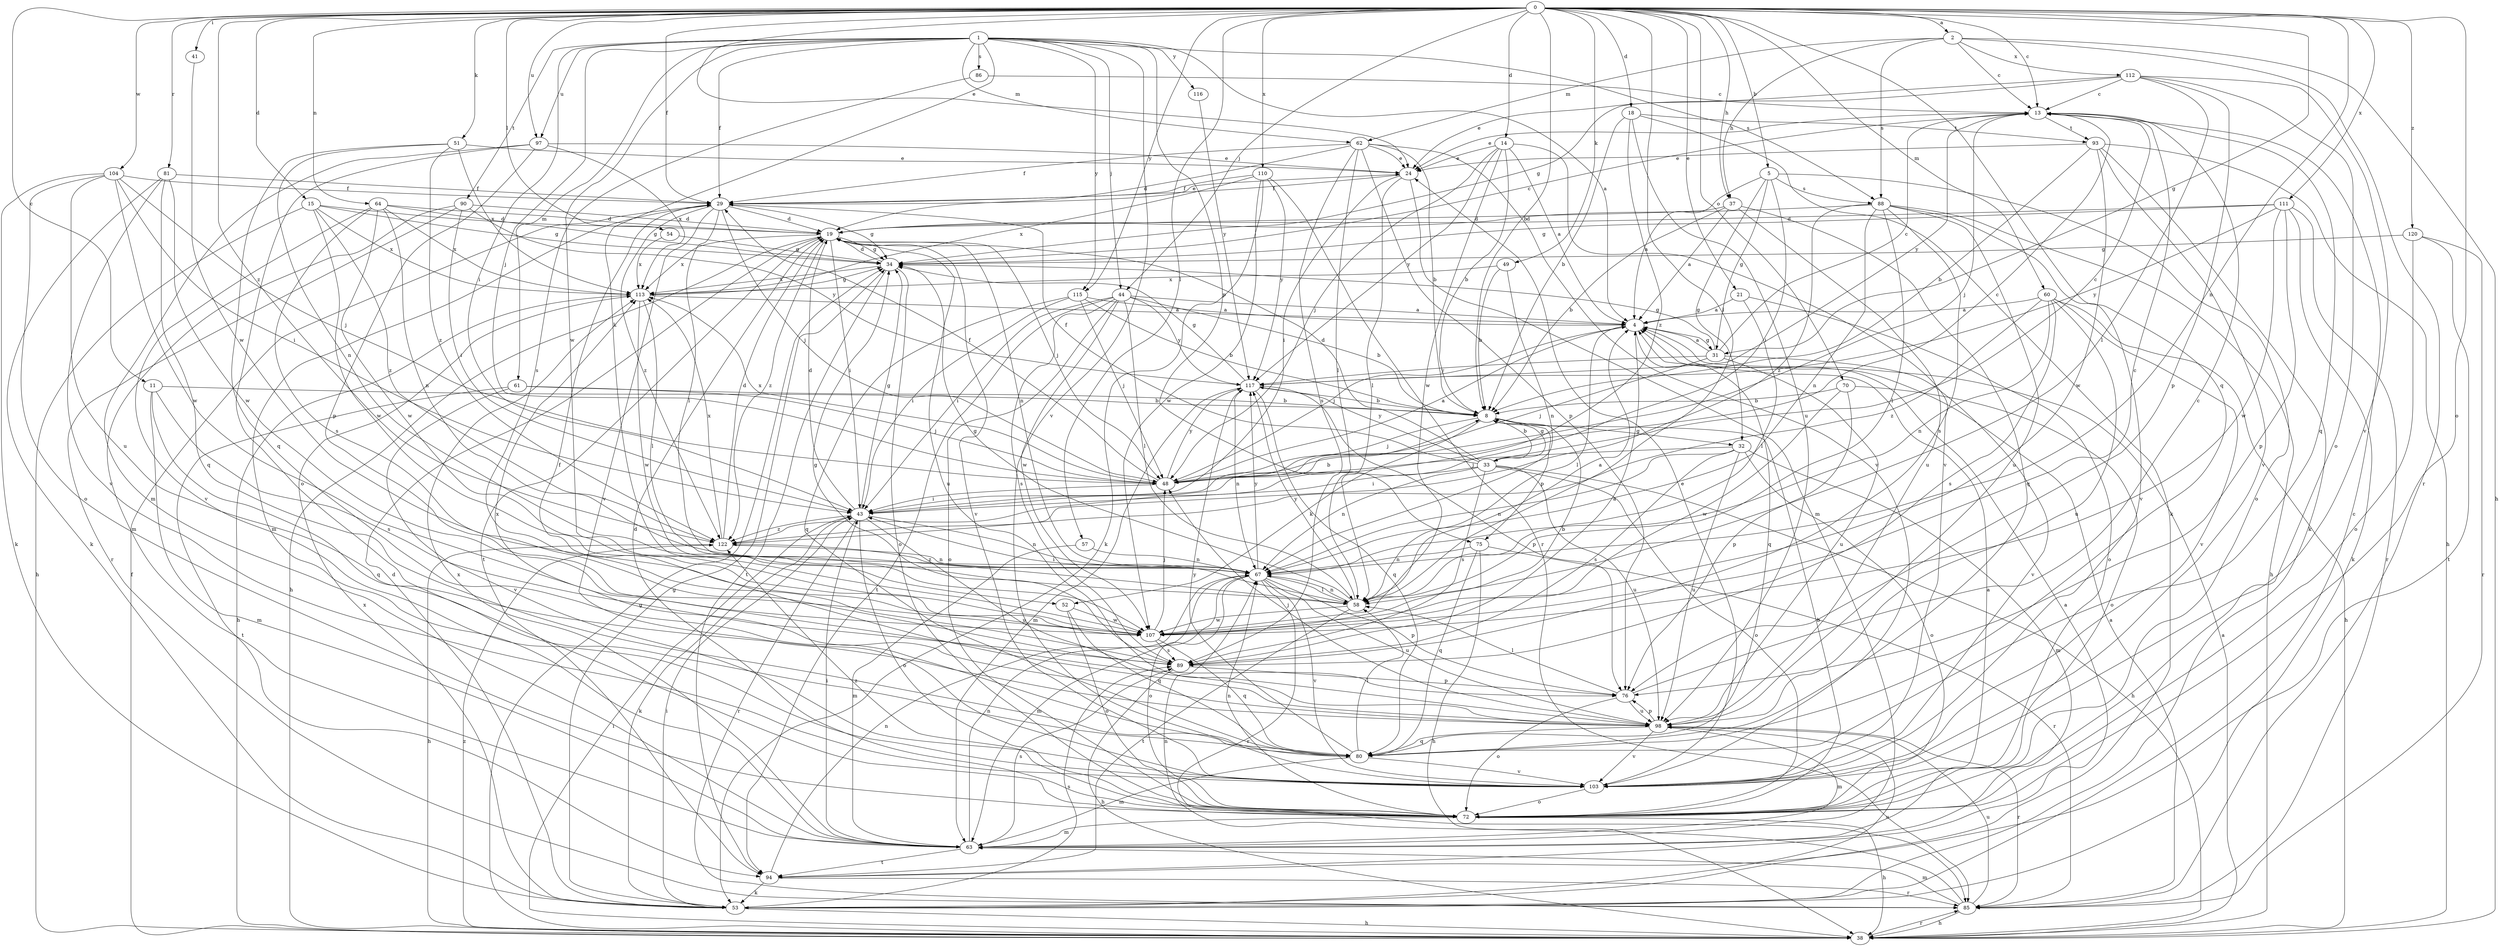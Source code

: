strict digraph  {
0;
1;
2;
4;
5;
8;
11;
13;
14;
15;
18;
19;
21;
24;
29;
31;
32;
33;
34;
37;
38;
41;
43;
44;
48;
49;
51;
52;
53;
54;
57;
58;
60;
61;
62;
63;
64;
67;
70;
72;
75;
76;
80;
81;
85;
86;
88;
89;
90;
93;
94;
97;
98;
103;
104;
107;
110;
111;
112;
113;
115;
116;
117;
120;
122;
0 -> 2  [label=a];
0 -> 5  [label=b];
0 -> 8  [label=b];
0 -> 11  [label=c];
0 -> 13  [label=c];
0 -> 14  [label=d];
0 -> 15  [label=d];
0 -> 18  [label=d];
0 -> 21  [label=e];
0 -> 24  [label=e];
0 -> 29  [label=f];
0 -> 31  [label=g];
0 -> 37  [label=h];
0 -> 41  [label=i];
0 -> 44  [label=j];
0 -> 49  [label=k];
0 -> 51  [label=k];
0 -> 54  [label=l];
0 -> 57  [label=l];
0 -> 58  [label=l];
0 -> 60  [label=m];
0 -> 64  [label=n];
0 -> 67  [label=n];
0 -> 70  [label=o];
0 -> 72  [label=o];
0 -> 80  [label=q];
0 -> 81  [label=r];
0 -> 97  [label=u];
0 -> 104  [label=w];
0 -> 110  [label=x];
0 -> 111  [label=x];
0 -> 115  [label=y];
0 -> 120  [label=z];
0 -> 122  [label=z];
1 -> 4  [label=a];
1 -> 29  [label=f];
1 -> 43  [label=i];
1 -> 44  [label=j];
1 -> 48  [label=j];
1 -> 52  [label=k];
1 -> 61  [label=m];
1 -> 62  [label=m];
1 -> 75  [label=p];
1 -> 86  [label=s];
1 -> 88  [label=s];
1 -> 90  [label=t];
1 -> 97  [label=u];
1 -> 103  [label=v];
1 -> 107  [label=w];
1 -> 115  [label=y];
1 -> 116  [label=y];
2 -> 13  [label=c];
2 -> 37  [label=h];
2 -> 38  [label=h];
2 -> 62  [label=m];
2 -> 85  [label=r];
2 -> 88  [label=s];
2 -> 112  [label=x];
4 -> 31  [label=g];
4 -> 48  [label=j];
4 -> 58  [label=l];
4 -> 80  [label=q];
5 -> 4  [label=a];
5 -> 31  [label=g];
5 -> 32  [label=g];
5 -> 43  [label=i];
5 -> 72  [label=o];
5 -> 88  [label=s];
8 -> 32  [label=g];
8 -> 33  [label=g];
8 -> 48  [label=j];
8 -> 52  [label=k];
8 -> 75  [label=p];
11 -> 8  [label=b];
11 -> 63  [label=m];
11 -> 80  [label=q];
11 -> 89  [label=s];
13 -> 24  [label=e];
13 -> 48  [label=j];
13 -> 80  [label=q];
13 -> 93  [label=t];
13 -> 117  [label=y];
14 -> 4  [label=a];
14 -> 8  [label=b];
14 -> 24  [label=e];
14 -> 48  [label=j];
14 -> 103  [label=v];
14 -> 107  [label=w];
14 -> 117  [label=y];
15 -> 19  [label=d];
15 -> 34  [label=g];
15 -> 38  [label=h];
15 -> 107  [label=w];
15 -> 113  [label=x];
15 -> 122  [label=z];
18 -> 8  [label=b];
18 -> 53  [label=k];
18 -> 93  [label=t];
18 -> 98  [label=u];
18 -> 122  [label=z];
19 -> 34  [label=g];
19 -> 38  [label=h];
19 -> 43  [label=i];
19 -> 48  [label=j];
19 -> 67  [label=n];
19 -> 94  [label=t];
19 -> 98  [label=u];
19 -> 103  [label=v];
19 -> 113  [label=x];
19 -> 122  [label=z];
21 -> 4  [label=a];
21 -> 58  [label=l];
21 -> 72  [label=o];
24 -> 29  [label=f];
24 -> 43  [label=i];
24 -> 58  [label=l];
24 -> 63  [label=m];
29 -> 19  [label=d];
29 -> 24  [label=e];
29 -> 34  [label=g];
29 -> 48  [label=j];
29 -> 58  [label=l];
29 -> 63  [label=m];
29 -> 103  [label=v];
29 -> 122  [label=z];
31 -> 4  [label=a];
31 -> 13  [label=c];
31 -> 34  [label=g];
31 -> 48  [label=j];
31 -> 98  [label=u];
31 -> 103  [label=v];
31 -> 117  [label=y];
32 -> 48  [label=j];
32 -> 63  [label=m];
32 -> 67  [label=n];
32 -> 72  [label=o];
32 -> 89  [label=s];
32 -> 98  [label=u];
33 -> 8  [label=b];
33 -> 13  [label=c];
33 -> 19  [label=d];
33 -> 29  [label=f];
33 -> 38  [label=h];
33 -> 43  [label=i];
33 -> 67  [label=n];
33 -> 72  [label=o];
33 -> 89  [label=s];
33 -> 98  [label=u];
33 -> 117  [label=y];
34 -> 13  [label=c];
34 -> 19  [label=d];
34 -> 72  [label=o];
34 -> 94  [label=t];
34 -> 113  [label=x];
37 -> 4  [label=a];
37 -> 8  [label=b];
37 -> 19  [label=d];
37 -> 80  [label=q];
37 -> 98  [label=u];
38 -> 4  [label=a];
38 -> 29  [label=f];
38 -> 34  [label=g];
38 -> 43  [label=i];
38 -> 85  [label=r];
38 -> 122  [label=z];
41 -> 107  [label=w];
43 -> 8  [label=b];
43 -> 19  [label=d];
43 -> 34  [label=g];
43 -> 53  [label=k];
43 -> 67  [label=n];
43 -> 72  [label=o];
43 -> 85  [label=r];
43 -> 98  [label=u];
43 -> 122  [label=z];
44 -> 4  [label=a];
44 -> 8  [label=b];
44 -> 43  [label=i];
44 -> 58  [label=l];
44 -> 72  [label=o];
44 -> 89  [label=s];
44 -> 94  [label=t];
44 -> 107  [label=w];
44 -> 117  [label=y];
48 -> 4  [label=a];
48 -> 13  [label=c];
48 -> 29  [label=f];
48 -> 43  [label=i];
48 -> 113  [label=x];
48 -> 117  [label=y];
49 -> 8  [label=b];
49 -> 67  [label=n];
49 -> 113  [label=x];
51 -> 24  [label=e];
51 -> 67  [label=n];
51 -> 80  [label=q];
51 -> 113  [label=x];
51 -> 122  [label=z];
52 -> 72  [label=o];
52 -> 80  [label=q];
52 -> 107  [label=w];
53 -> 13  [label=c];
53 -> 19  [label=d];
53 -> 34  [label=g];
53 -> 38  [label=h];
53 -> 43  [label=i];
53 -> 89  [label=s];
53 -> 98  [label=u];
53 -> 113  [label=x];
54 -> 34  [label=g];
54 -> 113  [label=x];
57 -> 63  [label=m];
57 -> 67  [label=n];
58 -> 4  [label=a];
58 -> 34  [label=g];
58 -> 43  [label=i];
58 -> 67  [label=n];
58 -> 94  [label=t];
58 -> 107  [label=w];
58 -> 117  [label=y];
60 -> 4  [label=a];
60 -> 38  [label=h];
60 -> 67  [label=n];
60 -> 89  [label=s];
60 -> 98  [label=u];
60 -> 103  [label=v];
60 -> 122  [label=z];
61 -> 8  [label=b];
61 -> 48  [label=j];
61 -> 94  [label=t];
61 -> 103  [label=v];
62 -> 8  [label=b];
62 -> 19  [label=d];
62 -> 24  [label=e];
62 -> 29  [label=f];
62 -> 58  [label=l];
62 -> 76  [label=p];
62 -> 89  [label=s];
62 -> 103  [label=v];
63 -> 4  [label=a];
63 -> 43  [label=i];
63 -> 67  [label=n];
63 -> 89  [label=s];
63 -> 94  [label=t];
63 -> 113  [label=x];
64 -> 19  [label=d];
64 -> 34  [label=g];
64 -> 67  [label=n];
64 -> 89  [label=s];
64 -> 103  [label=v];
64 -> 107  [label=w];
64 -> 113  [label=x];
67 -> 58  [label=l];
67 -> 63  [label=m];
67 -> 72  [label=o];
67 -> 76  [label=p];
67 -> 85  [label=r];
67 -> 98  [label=u];
67 -> 103  [label=v];
67 -> 117  [label=y];
67 -> 122  [label=z];
70 -> 8  [label=b];
70 -> 72  [label=o];
70 -> 76  [label=p];
70 -> 107  [label=w];
72 -> 8  [label=b];
72 -> 19  [label=d];
72 -> 38  [label=h];
72 -> 63  [label=m];
72 -> 67  [label=n];
72 -> 122  [label=z];
75 -> 38  [label=h];
75 -> 67  [label=n];
75 -> 80  [label=q];
75 -> 85  [label=r];
76 -> 13  [label=c];
76 -> 58  [label=l];
76 -> 72  [label=o];
76 -> 98  [label=u];
80 -> 58  [label=l];
80 -> 63  [label=m];
80 -> 103  [label=v];
80 -> 117  [label=y];
81 -> 29  [label=f];
81 -> 53  [label=k];
81 -> 80  [label=q];
81 -> 103  [label=v];
81 -> 107  [label=w];
85 -> 4  [label=a];
85 -> 38  [label=h];
85 -> 63  [label=m];
85 -> 67  [label=n];
85 -> 98  [label=u];
86 -> 13  [label=c];
86 -> 89  [label=s];
88 -> 19  [label=d];
88 -> 38  [label=h];
88 -> 58  [label=l];
88 -> 67  [label=n];
88 -> 89  [label=s];
88 -> 98  [label=u];
88 -> 103  [label=v];
88 -> 122  [label=z];
89 -> 4  [label=a];
89 -> 34  [label=g];
89 -> 38  [label=h];
89 -> 76  [label=p];
90 -> 19  [label=d];
90 -> 43  [label=i];
90 -> 63  [label=m];
90 -> 85  [label=r];
90 -> 117  [label=y];
93 -> 8  [label=b];
93 -> 24  [label=e];
93 -> 38  [label=h];
93 -> 53  [label=k];
93 -> 103  [label=v];
93 -> 107  [label=w];
94 -> 4  [label=a];
94 -> 53  [label=k];
94 -> 67  [label=n];
94 -> 85  [label=r];
97 -> 24  [label=e];
97 -> 63  [label=m];
97 -> 72  [label=o];
97 -> 76  [label=p];
97 -> 113  [label=x];
98 -> 29  [label=f];
98 -> 48  [label=j];
98 -> 63  [label=m];
98 -> 76  [label=p];
98 -> 80  [label=q];
98 -> 85  [label=r];
98 -> 103  [label=v];
98 -> 113  [label=x];
103 -> 24  [label=e];
103 -> 72  [label=o];
104 -> 29  [label=f];
104 -> 43  [label=i];
104 -> 48  [label=j];
104 -> 53  [label=k];
104 -> 72  [label=o];
104 -> 98  [label=u];
104 -> 107  [label=w];
107 -> 8  [label=b];
107 -> 13  [label=c];
107 -> 48  [label=j];
107 -> 80  [label=q];
107 -> 89  [label=s];
110 -> 29  [label=f];
110 -> 53  [label=k];
110 -> 85  [label=r];
110 -> 107  [label=w];
110 -> 113  [label=x];
110 -> 117  [label=y];
111 -> 19  [label=d];
111 -> 34  [label=g];
111 -> 53  [label=k];
111 -> 76  [label=p];
111 -> 85  [label=r];
111 -> 107  [label=w];
111 -> 117  [label=y];
112 -> 13  [label=c];
112 -> 24  [label=e];
112 -> 34  [label=g];
112 -> 58  [label=l];
112 -> 72  [label=o];
112 -> 76  [label=p];
112 -> 103  [label=v];
113 -> 4  [label=a];
113 -> 34  [label=g];
113 -> 38  [label=h];
113 -> 58  [label=l];
113 -> 107  [label=w];
115 -> 4  [label=a];
115 -> 8  [label=b];
115 -> 43  [label=i];
115 -> 48  [label=j];
115 -> 80  [label=q];
116 -> 117  [label=y];
117 -> 8  [label=b];
117 -> 34  [label=g];
117 -> 63  [label=m];
117 -> 67  [label=n];
117 -> 76  [label=p];
117 -> 80  [label=q];
120 -> 34  [label=g];
120 -> 72  [label=o];
120 -> 85  [label=r];
120 -> 94  [label=t];
122 -> 19  [label=d];
122 -> 38  [label=h];
122 -> 67  [label=n];
122 -> 113  [label=x];
}
